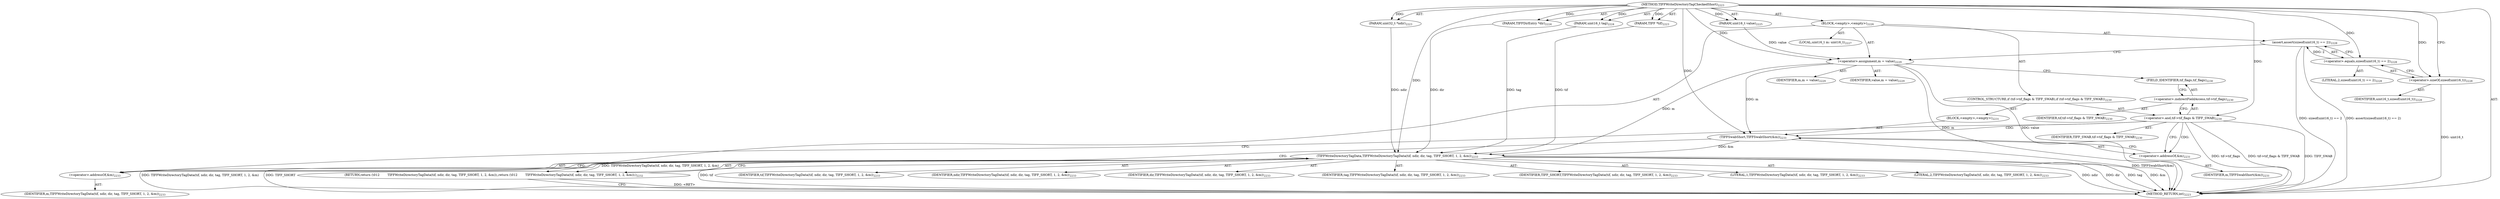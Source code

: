 digraph "TIFFWriteDirectoryTagCheckedShort" {  
"69953" [label = <(METHOD,TIFFWriteDirectoryTagCheckedShort)<SUB>2223</SUB>> ]
"69954" [label = <(PARAM,TIFF *tif)<SUB>2223</SUB>> ]
"69955" [label = <(PARAM,uint32_t *ndir)<SUB>2223</SUB>> ]
"69956" [label = <(PARAM,TIFFDirEntry *dir)<SUB>2224</SUB>> ]
"69957" [label = <(PARAM,uint16_t tag)<SUB>2224</SUB>> ]
"69958" [label = <(PARAM,uint16_t value)<SUB>2225</SUB>> ]
"69959" [label = <(BLOCK,&lt;empty&gt;,&lt;empty&gt;)<SUB>2226</SUB>> ]
"69960" [label = <(LOCAL,uint16_t m: uint16_t)<SUB>2227</SUB>> ]
"69961" [label = <(assert,assert(sizeof(uint16_t) == 2))<SUB>2228</SUB>> ]
"69962" [label = <(&lt;operator&gt;.equals,sizeof(uint16_t) == 2)<SUB>2228</SUB>> ]
"69963" [label = <(&lt;operator&gt;.sizeOf,sizeof(uint16_t))<SUB>2228</SUB>> ]
"69964" [label = <(IDENTIFIER,uint16_t,sizeof(uint16_t))<SUB>2228</SUB>> ]
"69965" [label = <(LITERAL,2,sizeof(uint16_t) == 2)<SUB>2228</SUB>> ]
"69966" [label = <(&lt;operator&gt;.assignment,m = value)<SUB>2229</SUB>> ]
"69967" [label = <(IDENTIFIER,m,m = value)<SUB>2229</SUB>> ]
"69968" [label = <(IDENTIFIER,value,m = value)<SUB>2229</SUB>> ]
"69969" [label = <(CONTROL_STRUCTURE,if (tif-&gt;tif_flags &amp; TIFF_SWAB),if (tif-&gt;tif_flags &amp; TIFF_SWAB))<SUB>2230</SUB>> ]
"69970" [label = <(&lt;operator&gt;.and,tif-&gt;tif_flags &amp; TIFF_SWAB)<SUB>2230</SUB>> ]
"69971" [label = <(&lt;operator&gt;.indirectFieldAccess,tif-&gt;tif_flags)<SUB>2230</SUB>> ]
"69972" [label = <(IDENTIFIER,tif,tif-&gt;tif_flags &amp; TIFF_SWAB)<SUB>2230</SUB>> ]
"69973" [label = <(FIELD_IDENTIFIER,tif_flags,tif_flags)<SUB>2230</SUB>> ]
"69974" [label = <(IDENTIFIER,TIFF_SWAB,tif-&gt;tif_flags &amp; TIFF_SWAB)<SUB>2230</SUB>> ]
"69975" [label = <(BLOCK,&lt;empty&gt;,&lt;empty&gt;)<SUB>2231</SUB>> ]
"69976" [label = <(TIFFSwabShort,TIFFSwabShort(&amp;m))<SUB>2231</SUB>> ]
"69977" [label = <(&lt;operator&gt;.addressOf,&amp;m)<SUB>2231</SUB>> ]
"69978" [label = <(IDENTIFIER,m,TIFFSwabShort(&amp;m))<SUB>2231</SUB>> ]
"69979" [label = <(RETURN,return (\012        TIFFWriteDirectoryTagData(tif, ndir, dir, tag, TIFF_SHORT, 1, 2, &amp;m));,return (\012        TIFFWriteDirectoryTagData(tif, ndir, dir, tag, TIFF_SHORT, 1, 2, &amp;m));)<SUB>2232</SUB>> ]
"69980" [label = <(TIFFWriteDirectoryTagData,TIFFWriteDirectoryTagData(tif, ndir, dir, tag, TIFF_SHORT, 1, 2, &amp;m))<SUB>2233</SUB>> ]
"69981" [label = <(IDENTIFIER,tif,TIFFWriteDirectoryTagData(tif, ndir, dir, tag, TIFF_SHORT, 1, 2, &amp;m))<SUB>2233</SUB>> ]
"69982" [label = <(IDENTIFIER,ndir,TIFFWriteDirectoryTagData(tif, ndir, dir, tag, TIFF_SHORT, 1, 2, &amp;m))<SUB>2233</SUB>> ]
"69983" [label = <(IDENTIFIER,dir,TIFFWriteDirectoryTagData(tif, ndir, dir, tag, TIFF_SHORT, 1, 2, &amp;m))<SUB>2233</SUB>> ]
"69984" [label = <(IDENTIFIER,tag,TIFFWriteDirectoryTagData(tif, ndir, dir, tag, TIFF_SHORT, 1, 2, &amp;m))<SUB>2233</SUB>> ]
"69985" [label = <(IDENTIFIER,TIFF_SHORT,TIFFWriteDirectoryTagData(tif, ndir, dir, tag, TIFF_SHORT, 1, 2, &amp;m))<SUB>2233</SUB>> ]
"69986" [label = <(LITERAL,1,TIFFWriteDirectoryTagData(tif, ndir, dir, tag, TIFF_SHORT, 1, 2, &amp;m))<SUB>2233</SUB>> ]
"69987" [label = <(LITERAL,2,TIFFWriteDirectoryTagData(tif, ndir, dir, tag, TIFF_SHORT, 1, 2, &amp;m))<SUB>2233</SUB>> ]
"69988" [label = <(&lt;operator&gt;.addressOf,&amp;m)<SUB>2233</SUB>> ]
"69989" [label = <(IDENTIFIER,m,TIFFWriteDirectoryTagData(tif, ndir, dir, tag, TIFF_SHORT, 1, 2, &amp;m))<SUB>2233</SUB>> ]
"69990" [label = <(METHOD_RETURN,int)<SUB>2223</SUB>> ]
  "69953" -> "69954"  [ label = "AST: "] 
  "69953" -> "69955"  [ label = "AST: "] 
  "69953" -> "69956"  [ label = "AST: "] 
  "69953" -> "69957"  [ label = "AST: "] 
  "69953" -> "69958"  [ label = "AST: "] 
  "69953" -> "69959"  [ label = "AST: "] 
  "69953" -> "69990"  [ label = "AST: "] 
  "69959" -> "69960"  [ label = "AST: "] 
  "69959" -> "69961"  [ label = "AST: "] 
  "69959" -> "69966"  [ label = "AST: "] 
  "69959" -> "69969"  [ label = "AST: "] 
  "69959" -> "69979"  [ label = "AST: "] 
  "69961" -> "69962"  [ label = "AST: "] 
  "69962" -> "69963"  [ label = "AST: "] 
  "69962" -> "69965"  [ label = "AST: "] 
  "69963" -> "69964"  [ label = "AST: "] 
  "69966" -> "69967"  [ label = "AST: "] 
  "69966" -> "69968"  [ label = "AST: "] 
  "69969" -> "69970"  [ label = "AST: "] 
  "69969" -> "69975"  [ label = "AST: "] 
  "69970" -> "69971"  [ label = "AST: "] 
  "69970" -> "69974"  [ label = "AST: "] 
  "69971" -> "69972"  [ label = "AST: "] 
  "69971" -> "69973"  [ label = "AST: "] 
  "69975" -> "69976"  [ label = "AST: "] 
  "69976" -> "69977"  [ label = "AST: "] 
  "69977" -> "69978"  [ label = "AST: "] 
  "69979" -> "69980"  [ label = "AST: "] 
  "69980" -> "69981"  [ label = "AST: "] 
  "69980" -> "69982"  [ label = "AST: "] 
  "69980" -> "69983"  [ label = "AST: "] 
  "69980" -> "69984"  [ label = "AST: "] 
  "69980" -> "69985"  [ label = "AST: "] 
  "69980" -> "69986"  [ label = "AST: "] 
  "69980" -> "69987"  [ label = "AST: "] 
  "69980" -> "69988"  [ label = "AST: "] 
  "69988" -> "69989"  [ label = "AST: "] 
  "69961" -> "69966"  [ label = "CFG: "] 
  "69966" -> "69973"  [ label = "CFG: "] 
  "69979" -> "69990"  [ label = "CFG: "] 
  "69962" -> "69961"  [ label = "CFG: "] 
  "69970" -> "69977"  [ label = "CFG: "] 
  "69970" -> "69988"  [ label = "CFG: "] 
  "69980" -> "69979"  [ label = "CFG: "] 
  "69963" -> "69962"  [ label = "CFG: "] 
  "69971" -> "69970"  [ label = "CFG: "] 
  "69976" -> "69988"  [ label = "CFG: "] 
  "69988" -> "69980"  [ label = "CFG: "] 
  "69973" -> "69971"  [ label = "CFG: "] 
  "69977" -> "69976"  [ label = "CFG: "] 
  "69953" -> "69963"  [ label = "CFG: "] 
  "69979" -> "69990"  [ label = "DDG: &lt;RET&gt;"] 
  "69961" -> "69990"  [ label = "DDG: sizeof(uint16_t) == 2"] 
  "69961" -> "69990"  [ label = "DDG: assert(sizeof(uint16_t) == 2)"] 
  "69966" -> "69990"  [ label = "DDG: m"] 
  "69966" -> "69990"  [ label = "DDG: value"] 
  "69970" -> "69990"  [ label = "DDG: tif-&gt;tif_flags"] 
  "69970" -> "69990"  [ label = "DDG: tif-&gt;tif_flags &amp; TIFF_SWAB"] 
  "69976" -> "69990"  [ label = "DDG: TIFFSwabShort(&amp;m)"] 
  "69980" -> "69990"  [ label = "DDG: tif"] 
  "69980" -> "69990"  [ label = "DDG: ndir"] 
  "69980" -> "69990"  [ label = "DDG: dir"] 
  "69980" -> "69990"  [ label = "DDG: tag"] 
  "69980" -> "69990"  [ label = "DDG: &amp;m"] 
  "69980" -> "69990"  [ label = "DDG: TIFFWriteDirectoryTagData(tif, ndir, dir, tag, TIFF_SHORT, 1, 2, &amp;m)"] 
  "69970" -> "69990"  [ label = "DDG: TIFF_SWAB"] 
  "69980" -> "69990"  [ label = "DDG: TIFF_SHORT"] 
  "69963" -> "69990"  [ label = "DDG: uint16_t"] 
  "69953" -> "69954"  [ label = "DDG: "] 
  "69953" -> "69955"  [ label = "DDG: "] 
  "69953" -> "69956"  [ label = "DDG: "] 
  "69953" -> "69957"  [ label = "DDG: "] 
  "69953" -> "69958"  [ label = "DDG: "] 
  "69958" -> "69966"  [ label = "DDG: value"] 
  "69953" -> "69966"  [ label = "DDG: "] 
  "69980" -> "69979"  [ label = "DDG: TIFFWriteDirectoryTagData(tif, ndir, dir, tag, TIFF_SHORT, 1, 2, &amp;m)"] 
  "69962" -> "69961"  [ label = "DDG: 2"] 
  "69953" -> "69962"  [ label = "DDG: "] 
  "69953" -> "69970"  [ label = "DDG: "] 
  "69954" -> "69980"  [ label = "DDG: tif"] 
  "69953" -> "69980"  [ label = "DDG: "] 
  "69955" -> "69980"  [ label = "DDG: ndir"] 
  "69956" -> "69980"  [ label = "DDG: dir"] 
  "69957" -> "69980"  [ label = "DDG: tag"] 
  "69976" -> "69980"  [ label = "DDG: &amp;m"] 
  "69966" -> "69980"  [ label = "DDG: m"] 
  "69953" -> "69963"  [ label = "DDG: "] 
  "69966" -> "69976"  [ label = "DDG: m"] 
  "69953" -> "69976"  [ label = "DDG: "] 
  "69970" -> "69976"  [ label = "CDG: "] 
  "69970" -> "69977"  [ label = "CDG: "] 
}
